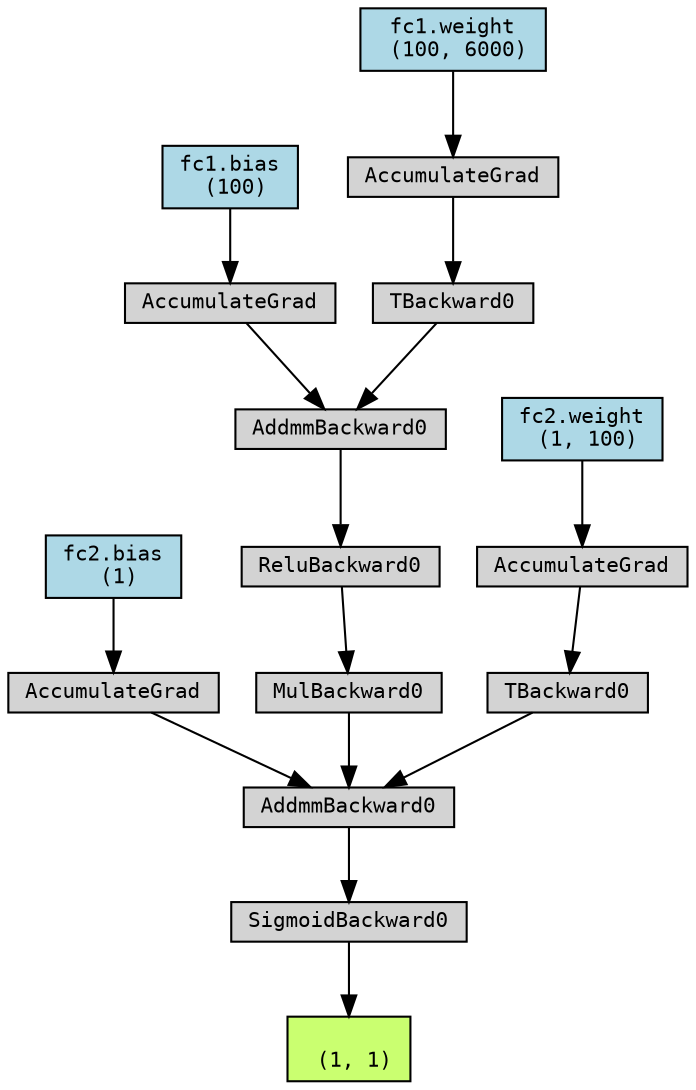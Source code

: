 digraph {
	graph [size="12,12"]
	node [align=left fontname=monospace fontsize=10 height=0.2 ranksep=0.1 shape=box style=filled]
	5846013168 [label="
 (1, 1)" fillcolor=darkolivegreen1]
	5826913248 [label=SigmoidBackward0]
	5826913584 -> 5826913248
	5826913584 [label=AddmmBackward0]
	5826781504 -> 5826913584
	5749716016 [label="fc2.bias
 (1)" fillcolor=lightblue]
	5749716016 -> 5826781504
	5826781504 [label=AccumulateGrad]
	5826781120 -> 5826913584
	5826781120 [label=MulBackward0]
	5787546672 -> 5826781120
	5787546672 [label=ReluBackward0]
	5826781696 -> 5787546672
	5826781696 [label=AddmmBackward0]
	5826781744 -> 5826781696
	5846022528 [label="fc1.bias
 (100)" fillcolor=lightblue]
	5846022528 -> 5826781744
	5826781744 [label=AccumulateGrad]
	5826781648 -> 5826781696
	5826781648 [label=TBackward0]
	5826781792 -> 5826781648
	5735564144 [label="fc1.weight
 (100, 6000)" fillcolor=lightblue]
	5735564144 -> 5826781792
	5826781792 [label=AccumulateGrad]
	5826781456 -> 5826913584
	5826781456 [label=TBackward0]
	5826778048 -> 5826781456
	5824317552 [label="fc2.weight
 (1, 100)" fillcolor=lightblue]
	5824317552 -> 5826778048
	5826778048 [label=AccumulateGrad]
	5826913248 -> 5846013168
}
